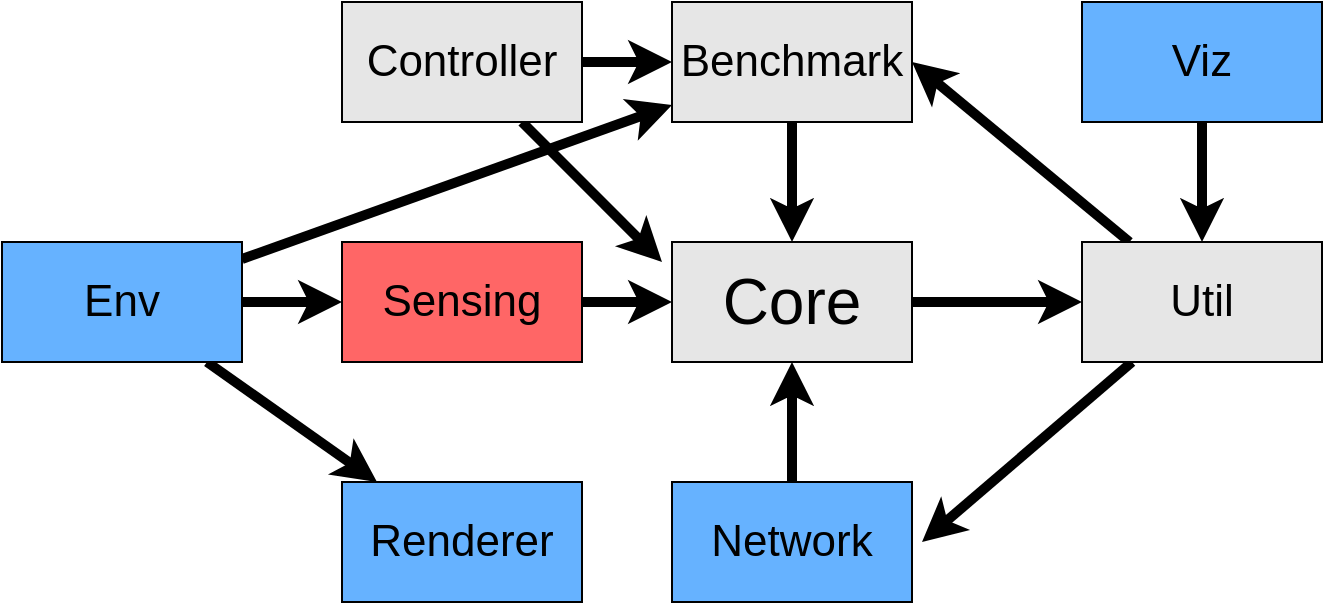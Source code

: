 <mxfile version="16.5.3" type="github">
  <diagram id="4d9_lw18VRiKHgwqIARj" name="Page-1">
    <mxGraphModel dx="1234" dy="825" grid="1" gridSize="10" guides="1" tooltips="1" connect="1" arrows="1" fold="1" page="1" pageScale="1" pageWidth="850" pageHeight="1100" math="0" shadow="0">
      <root>
        <mxCell id="0" />
        <mxCell id="1" parent="0" />
        <mxCell id="Ux1Jz94SZOap6DYFeqx9-13" value="" style="edgeStyle=none;rounded=0;orthogonalLoop=1;jettySize=auto;html=1;fontSize=22;strokeWidth=5;" edge="1" parent="1" source="Ux1Jz94SZOap6DYFeqx9-2" target="Ux1Jz94SZOap6DYFeqx9-4">
          <mxGeometry relative="1" as="geometry" />
        </mxCell>
        <mxCell id="Ux1Jz94SZOap6DYFeqx9-2" value="&lt;font style=&quot;font-size: 32px&quot;&gt;Core&lt;/font&gt;" style="rounded=0;whiteSpace=wrap;html=1;shadow=0;glass=0;sketch=0;imageWidth=24;arcSize=12;fillColor=#E6E6E6;gradientColor=none;" vertex="1" parent="1">
          <mxGeometry x="365" y="350" width="120" height="60" as="geometry" />
        </mxCell>
        <mxCell id="Ux1Jz94SZOap6DYFeqx9-11" value="" style="edgeStyle=orthogonalEdgeStyle;rounded=0;orthogonalLoop=1;jettySize=auto;html=1;fontSize=22;strokeWidth=5;" edge="1" parent="1" source="Ux1Jz94SZOap6DYFeqx9-3" target="Ux1Jz94SZOap6DYFeqx9-2">
          <mxGeometry relative="1" as="geometry" />
        </mxCell>
        <mxCell id="Ux1Jz94SZOap6DYFeqx9-3" value="&lt;font style=&quot;font-size: 22px&quot;&gt;Benchmark&lt;/font&gt;" style="rounded=0;whiteSpace=wrap;html=1;shadow=0;glass=0;sketch=0;imageWidth=24;arcSize=12;fillColor=#E6E6E6;strokeColor=#000000;" vertex="1" parent="1">
          <mxGeometry x="365" y="230" width="120" height="60" as="geometry" />
        </mxCell>
        <mxCell id="Ux1Jz94SZOap6DYFeqx9-12" style="rounded=0;orthogonalLoop=1;jettySize=auto;html=1;entryX=1;entryY=0.5;entryDx=0;entryDy=0;fontSize=22;strokeWidth=5;strokeColor=default;" edge="1" parent="1" source="Ux1Jz94SZOap6DYFeqx9-4" target="Ux1Jz94SZOap6DYFeqx9-3">
          <mxGeometry relative="1" as="geometry" />
        </mxCell>
        <mxCell id="Ux1Jz94SZOap6DYFeqx9-15" style="edgeStyle=none;rounded=0;orthogonalLoop=1;jettySize=auto;html=1;fontSize=22;strokeWidth=5;" edge="1" parent="1" source="Ux1Jz94SZOap6DYFeqx9-4">
          <mxGeometry relative="1" as="geometry">
            <mxPoint x="490" y="500" as="targetPoint" />
          </mxGeometry>
        </mxCell>
        <mxCell id="Ux1Jz94SZOap6DYFeqx9-4" value="&lt;font style=&quot;font-size: 22px&quot;&gt;Util&lt;/font&gt;" style="rounded=0;whiteSpace=wrap;html=1;shadow=0;glass=0;sketch=0;imageWidth=24;arcSize=12;fillColor=#E6E6E6;" vertex="1" parent="1">
          <mxGeometry x="570" y="350" width="120" height="60" as="geometry" />
        </mxCell>
        <mxCell id="Ux1Jz94SZOap6DYFeqx9-14" value="" style="edgeStyle=none;rounded=0;orthogonalLoop=1;jettySize=auto;html=1;fontSize=22;strokeWidth=5;" edge="1" parent="1" source="Ux1Jz94SZOap6DYFeqx9-5" target="Ux1Jz94SZOap6DYFeqx9-4">
          <mxGeometry relative="1" as="geometry" />
        </mxCell>
        <mxCell id="Ux1Jz94SZOap6DYFeqx9-5" value="&lt;span style=&quot;font-size: 22px&quot;&gt;Viz&lt;/span&gt;" style="rounded=0;whiteSpace=wrap;html=1;shadow=0;glass=0;sketch=0;imageWidth=24;arcSize=12;fillColor=#66B2FF;" vertex="1" parent="1">
          <mxGeometry x="570" y="230" width="120" height="60" as="geometry" />
        </mxCell>
        <mxCell id="Ux1Jz94SZOap6DYFeqx9-10" style="edgeStyle=orthogonalEdgeStyle;rounded=0;orthogonalLoop=1;jettySize=auto;html=1;entryX=0.5;entryY=1;entryDx=0;entryDy=0;fontSize=22;strokeWidth=5;" edge="1" parent="1" source="Ux1Jz94SZOap6DYFeqx9-6" target="Ux1Jz94SZOap6DYFeqx9-2">
          <mxGeometry relative="1" as="geometry" />
        </mxCell>
        <mxCell id="Ux1Jz94SZOap6DYFeqx9-6" value="&lt;span style=&quot;font-size: 22px&quot;&gt;Network&lt;/span&gt;" style="rounded=0;whiteSpace=wrap;html=1;shadow=0;glass=0;sketch=0;imageWidth=24;arcSize=12;fillColor=#66B2FF;" vertex="1" parent="1">
          <mxGeometry x="365" y="470" width="120" height="60" as="geometry" />
        </mxCell>
        <mxCell id="Ux1Jz94SZOap6DYFeqx9-7" value="&lt;span style=&quot;font-size: 22px&quot;&gt;Renderer&lt;/span&gt;" style="rounded=0;whiteSpace=wrap;html=1;shadow=0;glass=0;sketch=0;imageWidth=24;arcSize=12;fillColor=#66B2FF;" vertex="1" parent="1">
          <mxGeometry x="200" y="470" width="120" height="60" as="geometry" />
        </mxCell>
        <mxCell id="Ux1Jz94SZOap6DYFeqx9-17" style="edgeStyle=none;rounded=0;orthogonalLoop=1;jettySize=auto;html=1;fontSize=22;strokeColor=default;strokeWidth=5;" edge="1" parent="1" source="Ux1Jz94SZOap6DYFeqx9-8" target="Ux1Jz94SZOap6DYFeqx9-3">
          <mxGeometry relative="1" as="geometry" />
        </mxCell>
        <mxCell id="Ux1Jz94SZOap6DYFeqx9-20" value="" style="edgeStyle=none;rounded=0;orthogonalLoop=1;jettySize=auto;html=1;fontSize=22;strokeColor=default;strokeWidth=5;" edge="1" parent="1" source="Ux1Jz94SZOap6DYFeqx9-8" target="Ux1Jz94SZOap6DYFeqx9-7">
          <mxGeometry relative="1" as="geometry" />
        </mxCell>
        <mxCell id="Ux1Jz94SZOap6DYFeqx9-22" value="" style="edgeStyle=none;rounded=0;orthogonalLoop=1;jettySize=auto;html=1;fontSize=22;strokeColor=default;strokeWidth=5;" edge="1" parent="1" source="Ux1Jz94SZOap6DYFeqx9-8" target="Ux1Jz94SZOap6DYFeqx9-21">
          <mxGeometry relative="1" as="geometry" />
        </mxCell>
        <mxCell id="Ux1Jz94SZOap6DYFeqx9-8" value="&lt;span style=&quot;font-size: 22px&quot;&gt;Env&lt;/span&gt;" style="rounded=0;whiteSpace=wrap;html=1;shadow=0;glass=0;sketch=0;imageWidth=24;arcSize=12;fillColor=#66B2FF;" vertex="1" parent="1">
          <mxGeometry x="30" y="350" width="120" height="60" as="geometry" />
        </mxCell>
        <mxCell id="Ux1Jz94SZOap6DYFeqx9-18" value="" style="edgeStyle=none;rounded=0;orthogonalLoop=1;jettySize=auto;html=1;fontSize=22;strokeColor=default;strokeWidth=5;" edge="1" parent="1" source="Ux1Jz94SZOap6DYFeqx9-9" target="Ux1Jz94SZOap6DYFeqx9-3">
          <mxGeometry relative="1" as="geometry" />
        </mxCell>
        <mxCell id="Ux1Jz94SZOap6DYFeqx9-19" style="edgeStyle=none;rounded=0;orthogonalLoop=1;jettySize=auto;html=1;fontSize=22;strokeColor=default;strokeWidth=5;" edge="1" parent="1" source="Ux1Jz94SZOap6DYFeqx9-9">
          <mxGeometry relative="1" as="geometry">
            <mxPoint x="360" y="360" as="targetPoint" />
          </mxGeometry>
        </mxCell>
        <mxCell id="Ux1Jz94SZOap6DYFeqx9-9" value="&lt;span style=&quot;font-size: 22px&quot;&gt;Controller&lt;/span&gt;" style="rounded=0;whiteSpace=wrap;html=1;shadow=0;glass=0;sketch=0;imageWidth=24;arcSize=12;fillColor=#E6E6E6;" vertex="1" parent="1">
          <mxGeometry x="200" y="230" width="120" height="60" as="geometry" />
        </mxCell>
        <mxCell id="Ux1Jz94SZOap6DYFeqx9-23" value="" style="edgeStyle=none;rounded=0;orthogonalLoop=1;jettySize=auto;html=1;fontSize=22;strokeColor=default;strokeWidth=5;" edge="1" parent="1" source="Ux1Jz94SZOap6DYFeqx9-21" target="Ux1Jz94SZOap6DYFeqx9-2">
          <mxGeometry relative="1" as="geometry" />
        </mxCell>
        <mxCell id="Ux1Jz94SZOap6DYFeqx9-21" value="&lt;span style=&quot;font-size: 22px&quot;&gt;Sensing&lt;br&gt;&lt;/span&gt;" style="rounded=0;whiteSpace=wrap;html=1;shadow=0;glass=0;sketch=0;imageWidth=24;arcSize=12;fillColor=#FF6666;" vertex="1" parent="1">
          <mxGeometry x="200" y="350" width="120" height="60" as="geometry" />
        </mxCell>
      </root>
    </mxGraphModel>
  </diagram>
</mxfile>
